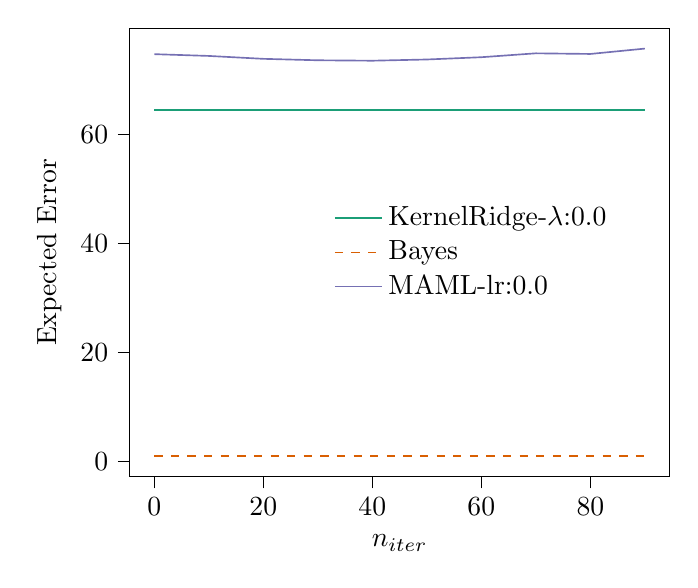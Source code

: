% This file was created with tikzplotlib v0.10.1.
\begin{tikzpicture}

\definecolor{chocolate217952}{RGB}{217,95,2}
\definecolor{darkcyan27158119}{RGB}{27,158,119}
\definecolor{darkgray176}{RGB}{176,176,176}
\definecolor{lightslategray117112179}{RGB}{117,112,179}

\begin{axis}[
legend cell align={left},
legend style={fill opacity=0.8, draw opacity=1, text opacity=1, at={(0.91,0.5)}, anchor=east, draw=none},
tick align=outside,
tick pos=left,
x grid style={darkgray176},
xlabel={\(\displaystyle n_{iter}\)},
xmin=-4.5, xmax=94.5,
xtick style={color=black},
y grid style={darkgray176},
ylabel={Expected Error},
ymin=-2.743, ymax=79.562,
ytick style={color=black}
]
\addplot [semithick, darkcyan27158119]
table {%
0 64.567
10 64.567
20 64.567
30 64.567
40 64.567
50 64.567
60 64.567
70 64.567
80 64.567
90 64.567
};
\addlegendentry{KernelRidge-$\lambda$:0.0}
\addplot [semithick, chocolate217952, dashed]
table {%
0 0.998
10 0.998
20 0.998
30 0.998
40 0.998
50 0.998
60 0.998
70 0.998
80 0.998
90 0.998
};
\addlegendentry{Bayes}
\addplot [semithick, lightslategray117112179]
table {%
0 74.8
10 74.474
20 73.942
30 73.676
40 73.597
50 73.821
60 74.239
70 74.954
80 74.838
90 75.821
};
\addlegendentry{MAML-lr:0.0}
\end{axis}

\end{tikzpicture}
